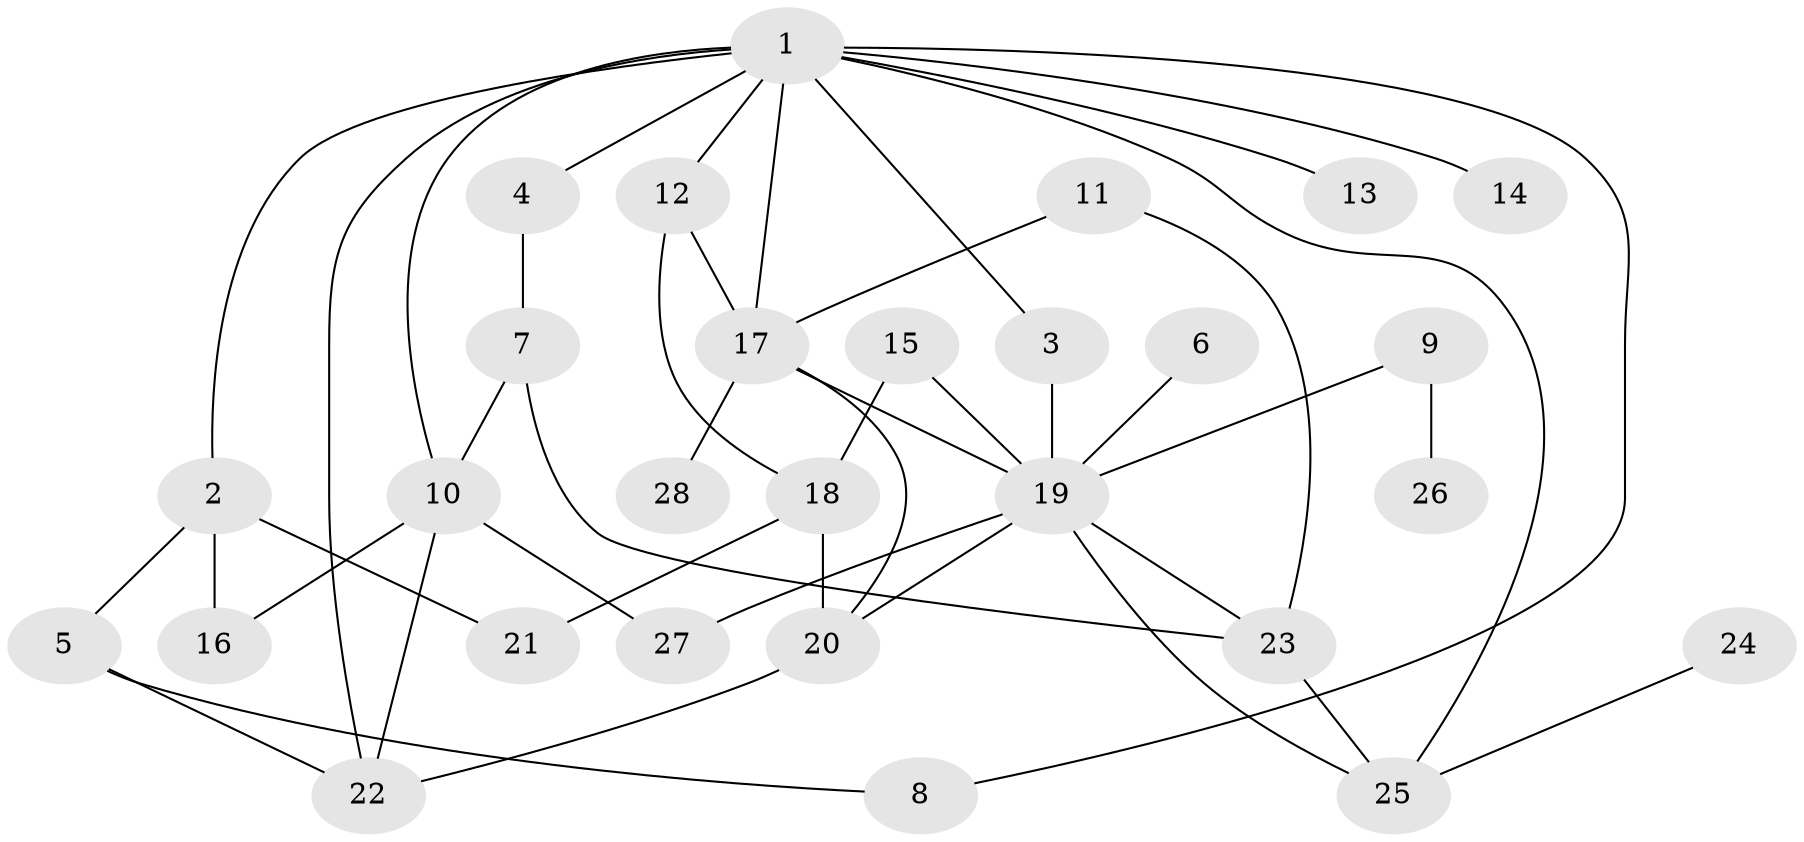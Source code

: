 // original degree distribution, {7: 0.017857142857142856, 4: 0.125, 5: 0.05357142857142857, 3: 0.23214285714285715, 2: 0.35714285714285715, 10: 0.017857142857142856, 1: 0.19642857142857142}
// Generated by graph-tools (version 1.1) at 2025/25/03/09/25 03:25:32]
// undirected, 28 vertices, 44 edges
graph export_dot {
graph [start="1"]
  node [color=gray90,style=filled];
  1;
  2;
  3;
  4;
  5;
  6;
  7;
  8;
  9;
  10;
  11;
  12;
  13;
  14;
  15;
  16;
  17;
  18;
  19;
  20;
  21;
  22;
  23;
  24;
  25;
  26;
  27;
  28;
  1 -- 2 [weight=1.0];
  1 -- 3 [weight=1.0];
  1 -- 4 [weight=2.0];
  1 -- 8 [weight=1.0];
  1 -- 10 [weight=1.0];
  1 -- 12 [weight=1.0];
  1 -- 13 [weight=1.0];
  1 -- 14 [weight=1.0];
  1 -- 17 [weight=2.0];
  1 -- 22 [weight=1.0];
  1 -- 25 [weight=1.0];
  2 -- 5 [weight=1.0];
  2 -- 16 [weight=1.0];
  2 -- 21 [weight=1.0];
  3 -- 19 [weight=1.0];
  4 -- 7 [weight=1.0];
  5 -- 8 [weight=1.0];
  5 -- 22 [weight=1.0];
  6 -- 19 [weight=1.0];
  7 -- 10 [weight=1.0];
  7 -- 23 [weight=1.0];
  9 -- 19 [weight=1.0];
  9 -- 26 [weight=1.0];
  10 -- 16 [weight=1.0];
  10 -- 22 [weight=1.0];
  10 -- 27 [weight=1.0];
  11 -- 17 [weight=1.0];
  11 -- 23 [weight=1.0];
  12 -- 17 [weight=1.0];
  12 -- 18 [weight=1.0];
  15 -- 18 [weight=1.0];
  15 -- 19 [weight=1.0];
  17 -- 19 [weight=1.0];
  17 -- 20 [weight=1.0];
  17 -- 28 [weight=1.0];
  18 -- 20 [weight=2.0];
  18 -- 21 [weight=1.0];
  19 -- 20 [weight=1.0];
  19 -- 23 [weight=1.0];
  19 -- 25 [weight=1.0];
  19 -- 27 [weight=1.0];
  20 -- 22 [weight=1.0];
  23 -- 25 [weight=1.0];
  24 -- 25 [weight=1.0];
}
